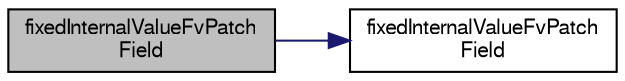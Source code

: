digraph "fixedInternalValueFvPatchField"
{
  bgcolor="transparent";
  edge [fontname="FreeSans",fontsize="10",labelfontname="FreeSans",labelfontsize="10"];
  node [fontname="FreeSans",fontsize="10",shape=record];
  rankdir="LR";
  Node345 [label="fixedInternalValueFvPatch\lField",height=0.2,width=0.4,color="black", fillcolor="grey75", style="filled", fontcolor="black"];
  Node345 -> Node346 [color="midnightblue",fontsize="10",style="solid",fontname="FreeSans"];
  Node346 [label="fixedInternalValueFvPatch\lField",height=0.2,width=0.4,color="black",URL="$a22098.html#a75efae32fddda8623999d88835277070",tooltip="Construct from patch and internal field. "];
}
